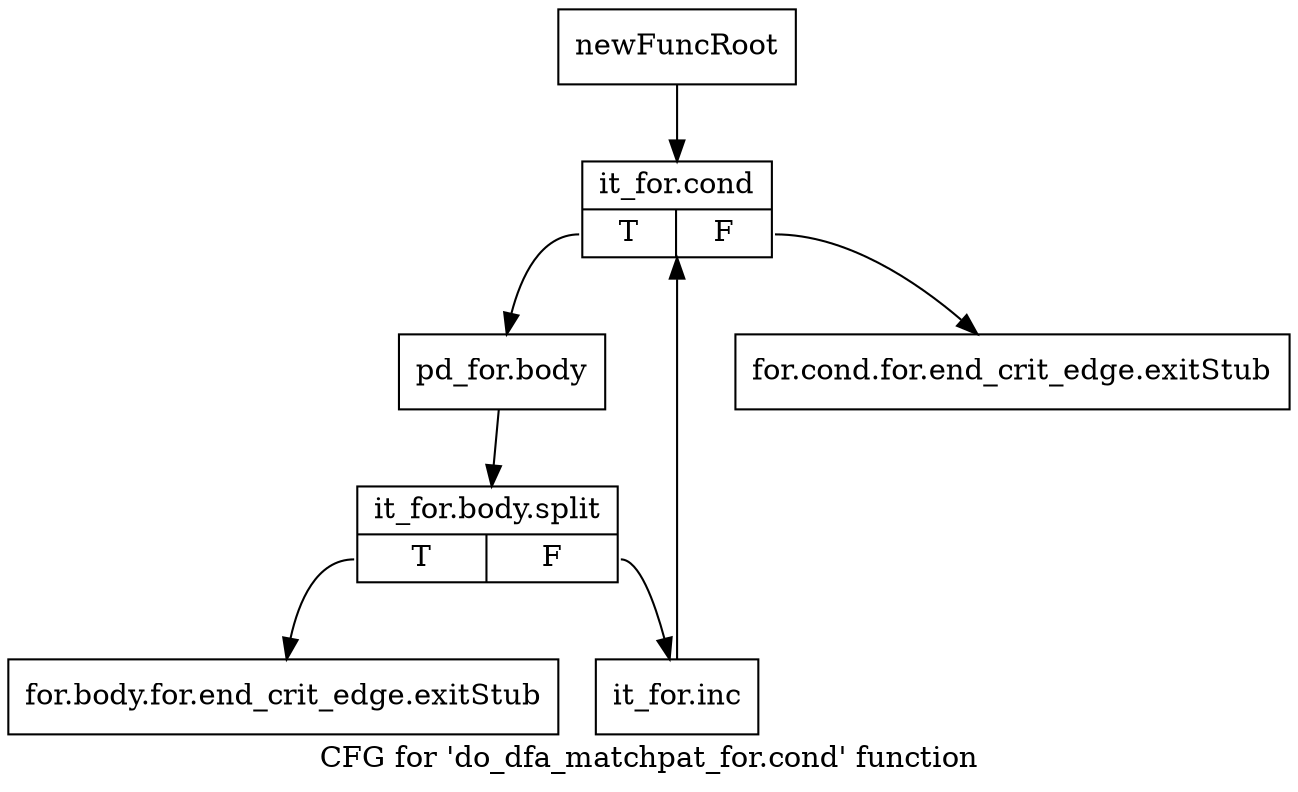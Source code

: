 digraph "CFG for 'do_dfa_matchpat_for.cond' function" {
	label="CFG for 'do_dfa_matchpat_for.cond' function";

	Node0x4083fe0 [shape=record,label="{newFuncRoot}"];
	Node0x4083fe0 -> Node0x40840d0;
	Node0x4084030 [shape=record,label="{for.cond.for.end_crit_edge.exitStub}"];
	Node0x4084080 [shape=record,label="{for.body.for.end_crit_edge.exitStub}"];
	Node0x40840d0 [shape=record,label="{it_for.cond|{<s0>T|<s1>F}}"];
	Node0x40840d0:s0 -> Node0x4084120;
	Node0x40840d0:s1 -> Node0x4084030;
	Node0x4084120 [shape=record,label="{pd_for.body}"];
	Node0x4084120 -> Node0x5043a00;
	Node0x5043a00 [shape=record,label="{it_for.body.split|{<s0>T|<s1>F}}"];
	Node0x5043a00:s0 -> Node0x4084080;
	Node0x5043a00:s1 -> Node0x4084170;
	Node0x4084170 [shape=record,label="{it_for.inc}"];
	Node0x4084170 -> Node0x40840d0;
}
